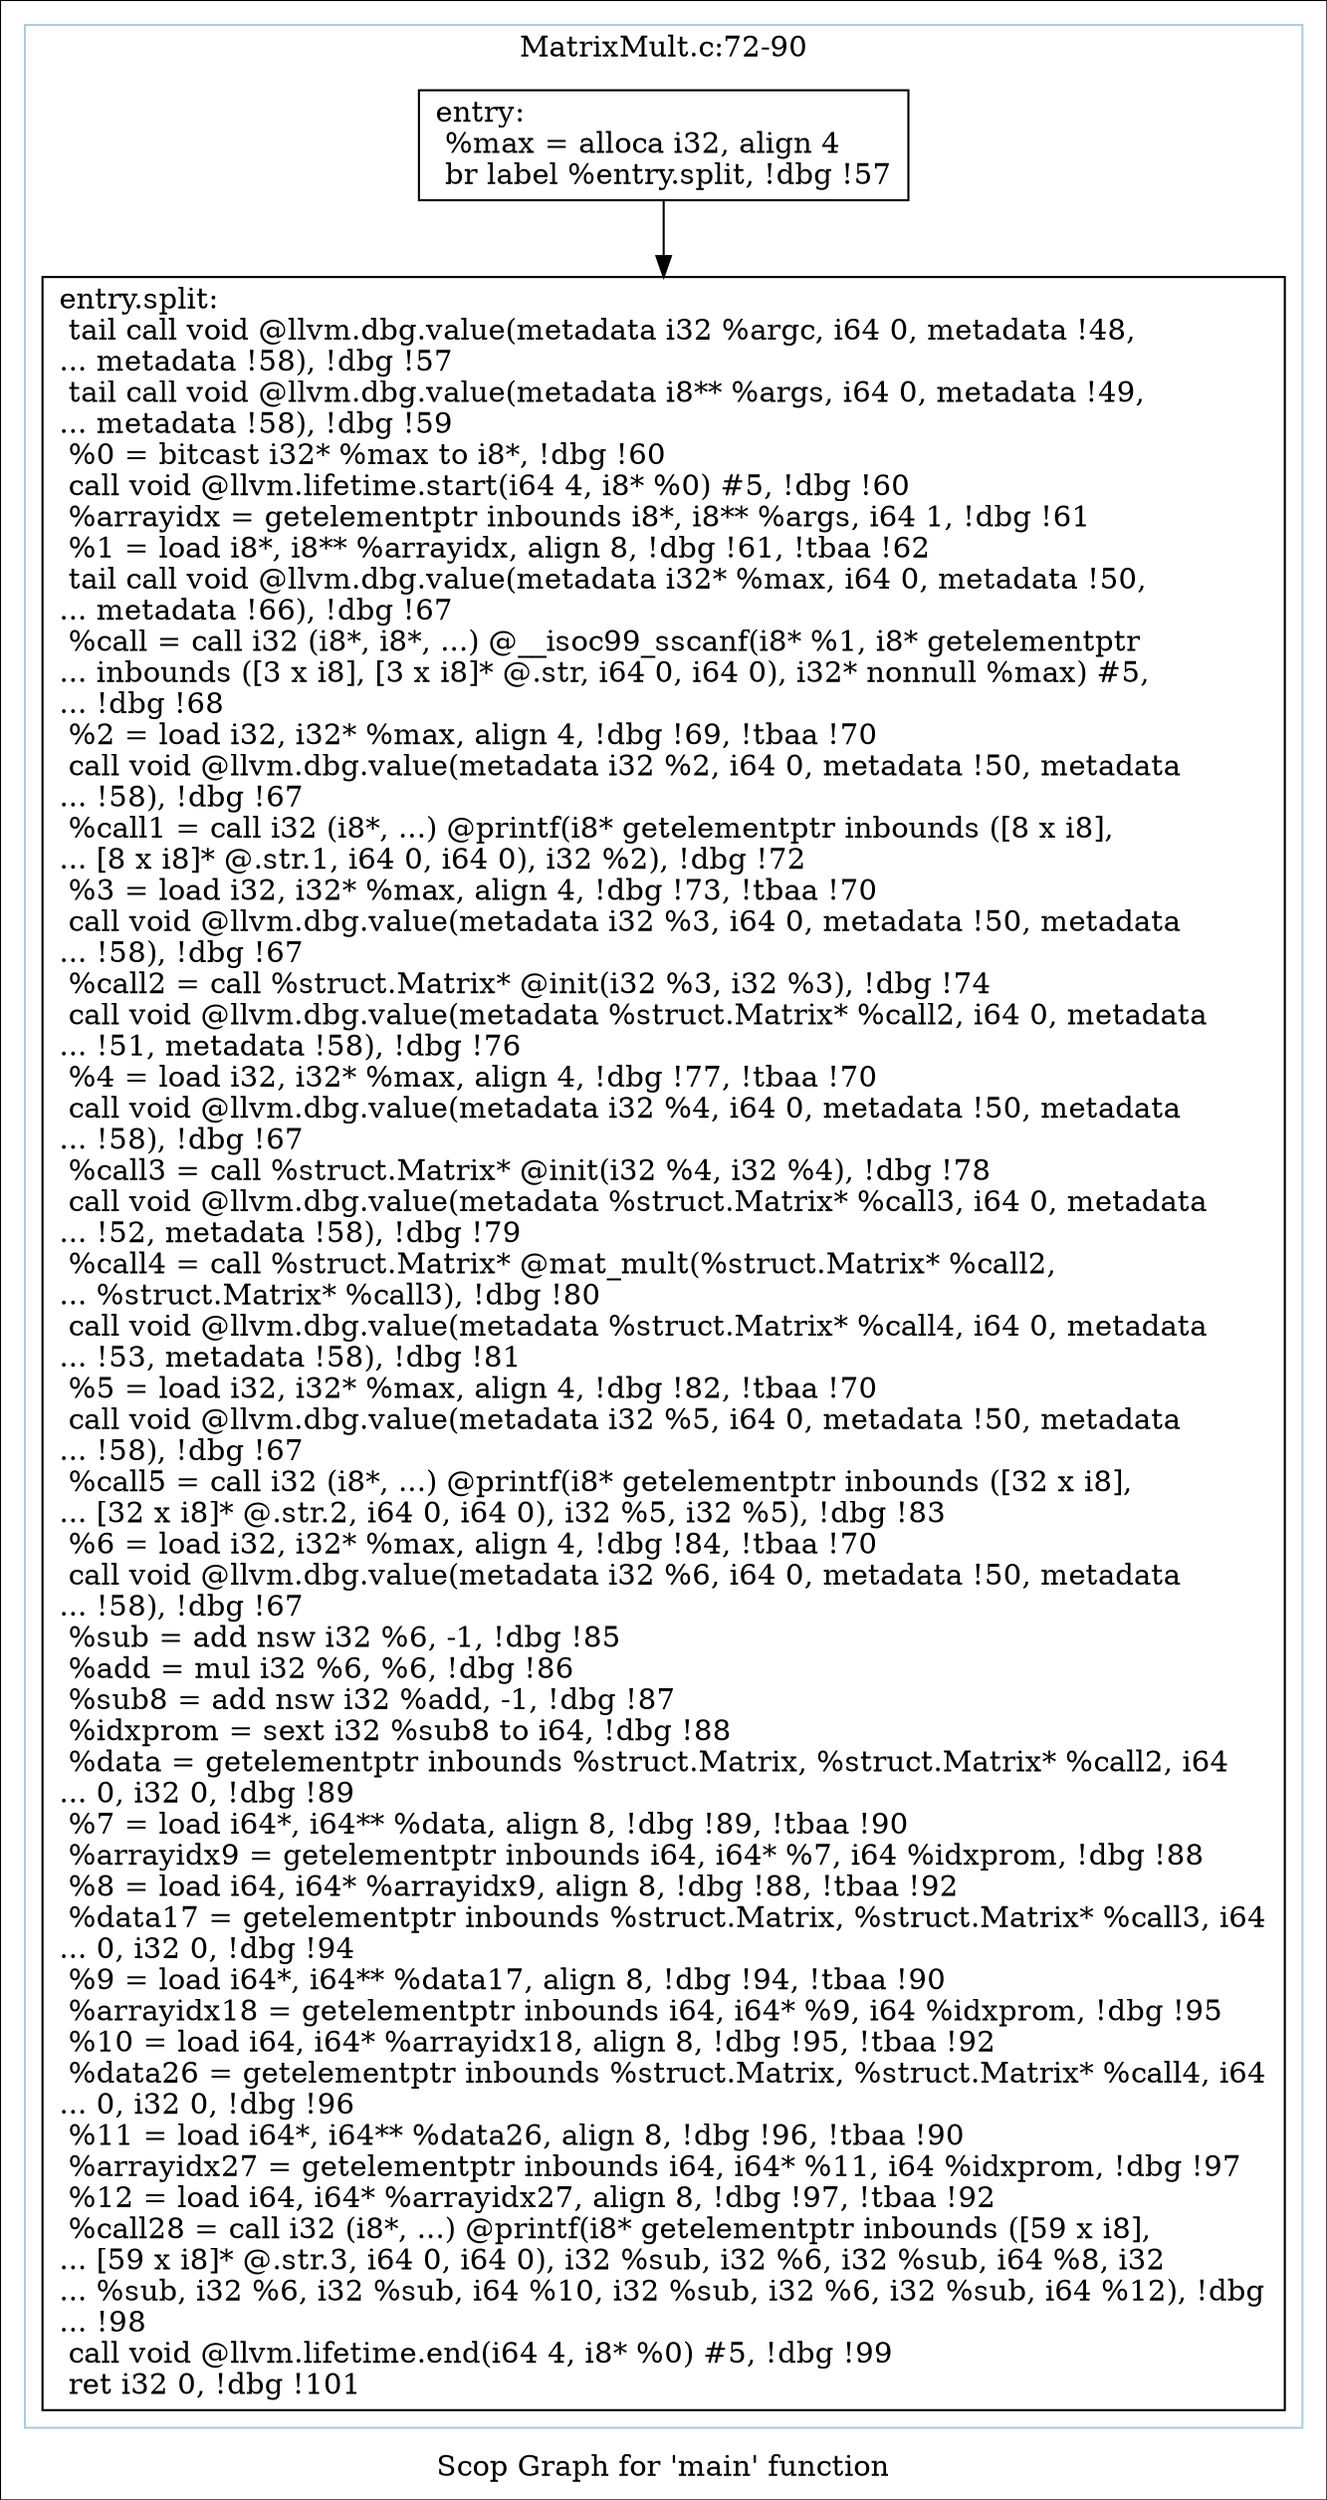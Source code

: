 digraph "Scop Graph for 'main' function" {
	label="Scop Graph for 'main' function";

	Node0x9bbc790 [shape=record,label="{entry:\l  %max = alloca i32, align 4\l  br label %entry.split, !dbg !57\l}"];
	Node0x9bbc790 -> Node0x9c9d740;
	Node0x9c9d740 [shape=record,label="{entry.split:                                      \l  tail call void @llvm.dbg.value(metadata i32 %argc, i64 0, metadata !48,\l... metadata !58), !dbg !57\l  tail call void @llvm.dbg.value(metadata i8** %args, i64 0, metadata !49,\l... metadata !58), !dbg !59\l  %0 = bitcast i32* %max to i8*, !dbg !60\l  call void @llvm.lifetime.start(i64 4, i8* %0) #5, !dbg !60\l  %arrayidx = getelementptr inbounds i8*, i8** %args, i64 1, !dbg !61\l  %1 = load i8*, i8** %arrayidx, align 8, !dbg !61, !tbaa !62\l  tail call void @llvm.dbg.value(metadata i32* %max, i64 0, metadata !50,\l... metadata !66), !dbg !67\l  %call = call i32 (i8*, i8*, ...) @__isoc99_sscanf(i8* %1, i8* getelementptr\l... inbounds ([3 x i8], [3 x i8]* @.str, i64 0, i64 0), i32* nonnull %max) #5,\l... !dbg !68\l  %2 = load i32, i32* %max, align 4, !dbg !69, !tbaa !70\l  call void @llvm.dbg.value(metadata i32 %2, i64 0, metadata !50, metadata\l... !58), !dbg !67\l  %call1 = call i32 (i8*, ...) @printf(i8* getelementptr inbounds ([8 x i8],\l... [8 x i8]* @.str.1, i64 0, i64 0), i32 %2), !dbg !72\l  %3 = load i32, i32* %max, align 4, !dbg !73, !tbaa !70\l  call void @llvm.dbg.value(metadata i32 %3, i64 0, metadata !50, metadata\l... !58), !dbg !67\l  %call2 = call %struct.Matrix* @init(i32 %3, i32 %3), !dbg !74\l  call void @llvm.dbg.value(metadata %struct.Matrix* %call2, i64 0, metadata\l... !51, metadata !58), !dbg !76\l  %4 = load i32, i32* %max, align 4, !dbg !77, !tbaa !70\l  call void @llvm.dbg.value(metadata i32 %4, i64 0, metadata !50, metadata\l... !58), !dbg !67\l  %call3 = call %struct.Matrix* @init(i32 %4, i32 %4), !dbg !78\l  call void @llvm.dbg.value(metadata %struct.Matrix* %call3, i64 0, metadata\l... !52, metadata !58), !dbg !79\l  %call4 = call %struct.Matrix* @mat_mult(%struct.Matrix* %call2,\l... %struct.Matrix* %call3), !dbg !80\l  call void @llvm.dbg.value(metadata %struct.Matrix* %call4, i64 0, metadata\l... !53, metadata !58), !dbg !81\l  %5 = load i32, i32* %max, align 4, !dbg !82, !tbaa !70\l  call void @llvm.dbg.value(metadata i32 %5, i64 0, metadata !50, metadata\l... !58), !dbg !67\l  %call5 = call i32 (i8*, ...) @printf(i8* getelementptr inbounds ([32 x i8],\l... [32 x i8]* @.str.2, i64 0, i64 0), i32 %5, i32 %5), !dbg !83\l  %6 = load i32, i32* %max, align 4, !dbg !84, !tbaa !70\l  call void @llvm.dbg.value(metadata i32 %6, i64 0, metadata !50, metadata\l... !58), !dbg !67\l  %sub = add nsw i32 %6, -1, !dbg !85\l  %add = mul i32 %6, %6, !dbg !86\l  %sub8 = add nsw i32 %add, -1, !dbg !87\l  %idxprom = sext i32 %sub8 to i64, !dbg !88\l  %data = getelementptr inbounds %struct.Matrix, %struct.Matrix* %call2, i64\l... 0, i32 0, !dbg !89\l  %7 = load i64*, i64** %data, align 8, !dbg !89, !tbaa !90\l  %arrayidx9 = getelementptr inbounds i64, i64* %7, i64 %idxprom, !dbg !88\l  %8 = load i64, i64* %arrayidx9, align 8, !dbg !88, !tbaa !92\l  %data17 = getelementptr inbounds %struct.Matrix, %struct.Matrix* %call3, i64\l... 0, i32 0, !dbg !94\l  %9 = load i64*, i64** %data17, align 8, !dbg !94, !tbaa !90\l  %arrayidx18 = getelementptr inbounds i64, i64* %9, i64 %idxprom, !dbg !95\l  %10 = load i64, i64* %arrayidx18, align 8, !dbg !95, !tbaa !92\l  %data26 = getelementptr inbounds %struct.Matrix, %struct.Matrix* %call4, i64\l... 0, i32 0, !dbg !96\l  %11 = load i64*, i64** %data26, align 8, !dbg !96, !tbaa !90\l  %arrayidx27 = getelementptr inbounds i64, i64* %11, i64 %idxprom, !dbg !97\l  %12 = load i64, i64* %arrayidx27, align 8, !dbg !97, !tbaa !92\l  %call28 = call i32 (i8*, ...) @printf(i8* getelementptr inbounds ([59 x i8],\l... [59 x i8]* @.str.3, i64 0, i64 0), i32 %sub, i32 %6, i32 %sub, i64 %8, i32\l... %sub, i32 %6, i32 %sub, i64 %10, i32 %sub, i32 %6, i32 %sub, i64 %12), !dbg\l... !98\l  call void @llvm.lifetime.end(i64 4, i8* %0) #5, !dbg !99\l  ret i32 0, !dbg !101\l}"];
	colorscheme = "paired12"
        subgraph cluster_0x9ba7140 {
          label = "MatrixMult.c:72-90
";
          style = solid;
          color = 1
          Node0x9bbc790;
          Node0x9c9d740;
        }
}
